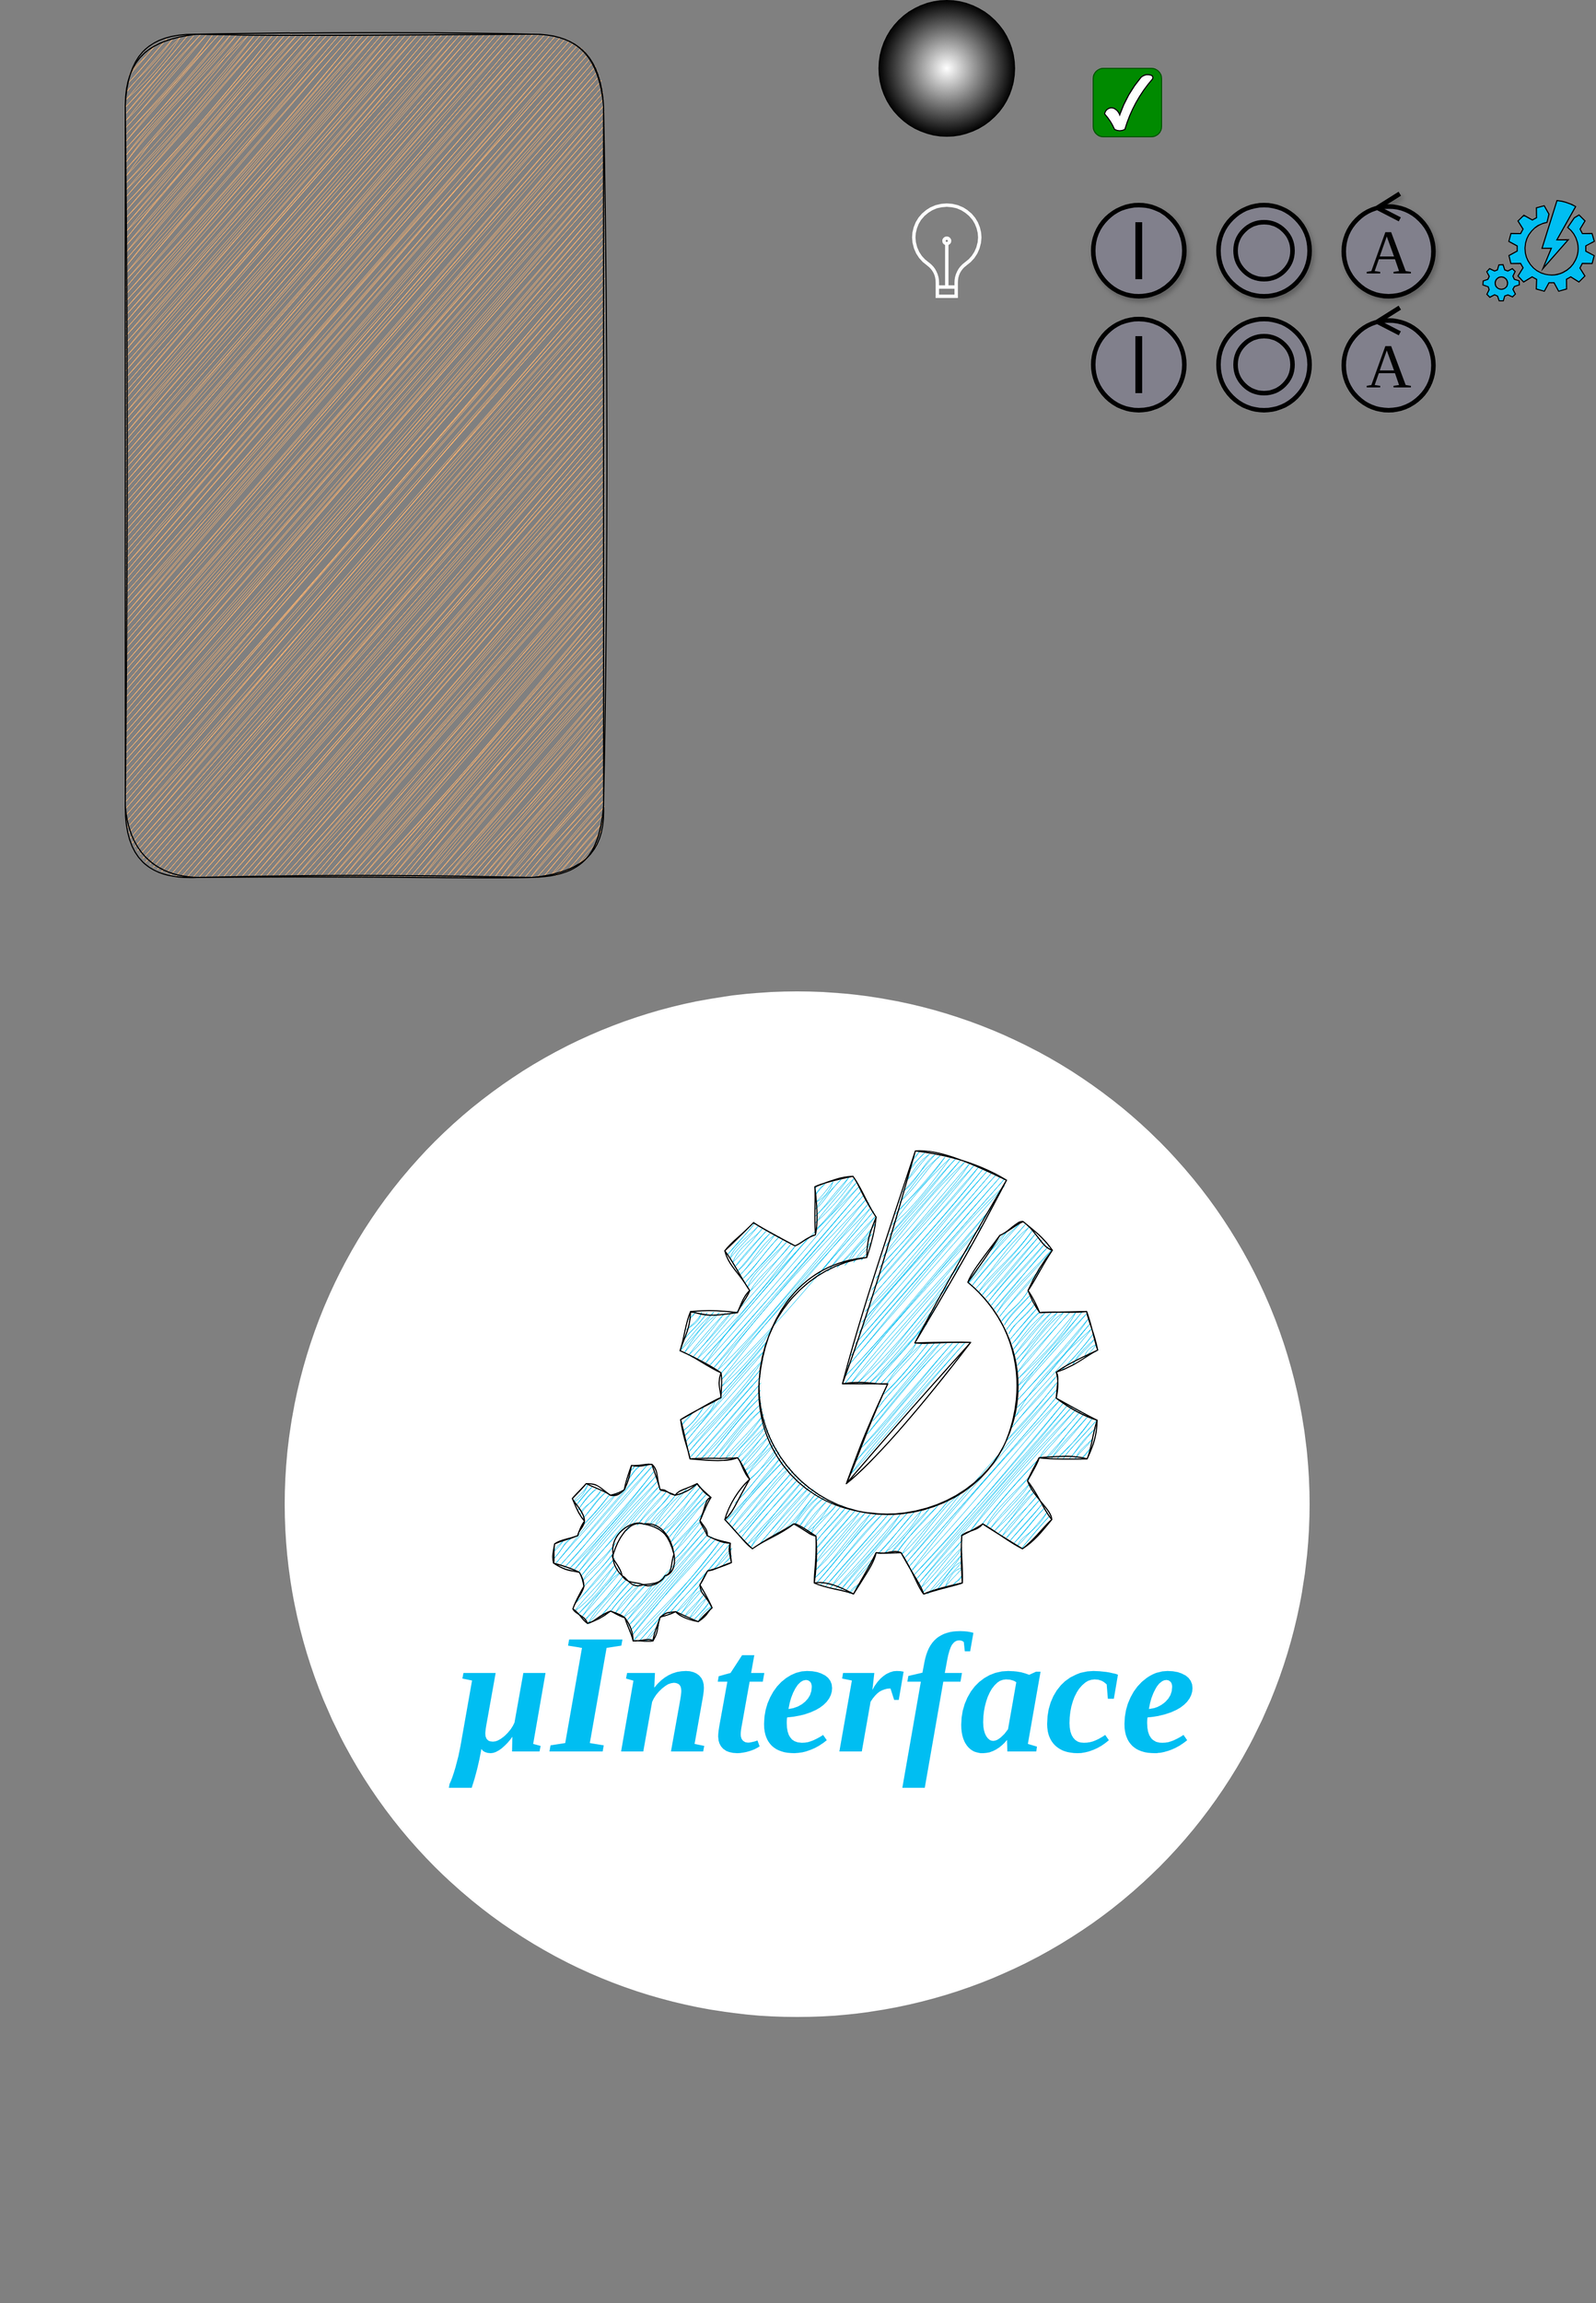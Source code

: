 <mxfile version="20.8.16" type="device"><diagram id="43R8wGNNKg7QQ-S7FpSb" name="Page-1"><mxGraphModel dx="1954" dy="840" grid="1" gridSize="10" guides="1" tooltips="1" connect="1" arrows="1" fold="1" page="0" pageScale="1" pageWidth="850" pageHeight="1100" background="#808080" math="0" shadow="0"><root><mxCell id="0"/><mxCell id="1" parent="0"/><mxCell id="46xlYq5p3TNaXTPiQs1D-5" value="" style="ellipse;whiteSpace=wrap;html=1;aspect=fixed;rounded=0;shadow=0;glass=0;labelBackgroundColor=none;labelBorderColor=none;strokeColor=none;fontFamily=Garamond;fontSize=150;fontColor=#00BEF2;fillColor=none;gradientColor=none;" vertex="1" parent="1"><mxGeometry x="-960" y="560" width="1400" height="1400" as="geometry"/></mxCell><mxCell id="46xlYq5p3TNaXTPiQs1D-4" value="" style="ellipse;whiteSpace=wrap;html=1;aspect=fixed;rounded=0;shadow=0;glass=0;labelBackgroundColor=none;labelBorderColor=none;strokeColor=none;fontFamily=Garamond;fontSize=150;fontColor=#00BEF2;fillColor=default;gradientColor=none;" vertex="1" parent="1"><mxGeometry x="-710" y="810" width="900" height="900" as="geometry"/></mxCell><mxCell id="nnCdCqztuHisarnm54C4-1" value="" style="rounded=1;whiteSpace=wrap;html=1;fillColor=#008a00;fontColor=#ffffff;strokeColor=#005700;" parent="1" vertex="1"><mxGeometry width="60" height="60" as="geometry"/></mxCell><mxCell id="yRkfF0gtUk902JOM042n-1" value="" style="verticalLabelPosition=bottom;verticalAlign=top;html=1;shape=mxgraph.basic.tick" parent="1" vertex="1"><mxGeometry x="10" y="5" width="42.5" height="50" as="geometry"/></mxCell><mxCell id="yA-j2NRvgmhzS9NcdOYq-5" value="" style="ellipse;whiteSpace=wrap;html=1;aspect=fixed;fillColor=#81808C;strokeColor=#000000;strokeWidth=4;shadow=0;" parent="1" vertex="1"><mxGeometry y="220" width="80" height="80" as="geometry"/></mxCell><mxCell id="yA-j2NRvgmhzS9NcdOYq-6" value="" style="line;strokeWidth=6;direction=south;html=1;perimeter=backbonePerimeter;points=[];outlineConnect=0;fillColor=default;strokeColor=#000000;" parent="1" vertex="1"><mxGeometry x="35" y="235" width="10" height="50" as="geometry"/></mxCell><mxCell id="yA-j2NRvgmhzS9NcdOYq-23" value="" style="ellipse;whiteSpace=wrap;html=1;aspect=fixed;shadow=0;strokeColor=none;strokeWidth=3;fillColor=#FFFFFF;gradientColor=#000000;gradientDirection=radial;" parent="1" vertex="1"><mxGeometry x="-188.6" y="-60" width="120" height="120" as="geometry"/></mxCell><mxCell id="yA-j2NRvgmhzS9NcdOYq-22" value="" style="html=1;verticalLabelPosition=bottom;align=center;labelBackgroundColor=#ffffff;verticalAlign=top;strokeWidth=3;strokeColor=#FFFFFF;shadow=0;dashed=0;shape=mxgraph.ios7.icons.lightbulb;fillColor=#808080;" parent="1" vertex="1"><mxGeometry x="-160" y="120" width="62.8" height="80" as="geometry"/></mxCell><mxCell id="yA-j2NRvgmhzS9NcdOYq-1" value="" style="ellipse;whiteSpace=wrap;html=1;aspect=fixed;fillColor=#81808C;strokeColor=#000000;strokeWidth=4;shadow=1;" parent="1" vertex="1"><mxGeometry y="120" width="80" height="80" as="geometry"/></mxCell><mxCell id="yA-j2NRvgmhzS9NcdOYq-2" value="" style="line;strokeWidth=6;direction=south;html=1;perimeter=backbonePerimeter;points=[];outlineConnect=0;fillColor=default;strokeColor=#000000;" parent="1" vertex="1"><mxGeometry x="35" y="135" width="10" height="50" as="geometry"/></mxCell><mxCell id="yA-j2NRvgmhzS9NcdOYq-8" value="" style="ellipse;whiteSpace=wrap;html=1;aspect=fixed;fillColor=#81808C;strokeColor=#000000;strokeWidth=4;shadow=1;" parent="1" vertex="1"><mxGeometry x="110" y="120" width="80" height="80" as="geometry"/></mxCell><mxCell id="yA-j2NRvgmhzS9NcdOYq-17" value="" style="ellipse;whiteSpace=wrap;html=1;aspect=fixed;fillColor=none;strokeColor=#000000;strokeWidth=4;" parent="1" vertex="1"><mxGeometry x="125" y="135" width="50" height="50" as="geometry"/></mxCell><mxCell id="yA-j2NRvgmhzS9NcdOYq-18" value="" style="ellipse;whiteSpace=wrap;html=1;aspect=fixed;fillColor=#81808C;strokeColor=#000000;strokeWidth=4;shadow=0;" parent="1" vertex="1"><mxGeometry x="110" y="220" width="80" height="80" as="geometry"/></mxCell><mxCell id="yA-j2NRvgmhzS9NcdOYq-19" value="" style="ellipse;whiteSpace=wrap;html=1;aspect=fixed;fillColor=none;strokeColor=#000000;strokeWidth=4;" parent="1" vertex="1"><mxGeometry x="125" y="235" width="50" height="50" as="geometry"/></mxCell><mxCell id="KJWjgmmIQ8RN5OIv6QKM-1" value="" style="rounded=1;whiteSpace=wrap;html=1;fillColor=#FFB570;gradientColor=none;glass=0;sketch=1;curveFitting=1;jiggle=2;" parent="1" vertex="1"><mxGeometry x="-850" y="-30" width="420" height="740" as="geometry"/></mxCell><mxCell id="46xlYq5p3TNaXTPiQs1D-1" value="" style="verticalLabelPosition=bottom;html=1;verticalAlign=top;align=center;strokeColor=default;fillColor=#00BEF2;shape=mxgraph.azure.automation;pointerEvents=1;shadow=0;sketch=1;curveFitting=1;jiggle=2;" vertex="1" parent="1"><mxGeometry x="-473.89" y="950" width="477.78" height="430" as="geometry"/></mxCell><mxCell id="46xlYq5p3TNaXTPiQs1D-2" value="μInterface" style="text;align=center;verticalAlign=middle;resizable=0;points=[];autosize=1;rotation=0;labelBackgroundColor=none;fontColor=#00BEF2;labelBorderColor=none;html=1;fontSize=150;fontStyle=3;fontFamily=Garamond;fillColor=none;gradientColor=none;strokeColor=none;rounded=0;glass=0;shadow=0;sketch=1;curveFitting=1;jiggle=2;" vertex="1" parent="1"><mxGeometry x="-570" y="1330" width="670" height="190" as="geometry"/></mxCell><mxCell id="46xlYq5p3TNaXTPiQs1D-6" value="" style="verticalLabelPosition=bottom;html=1;verticalAlign=top;align=center;strokeColor=default;fillColor=#00BEF2;shape=mxgraph.azure.automation;pointerEvents=1;shadow=0;" vertex="1" parent="1"><mxGeometry x="342.22" y="116" width="97.78" height="88" as="geometry"/></mxCell><mxCell id="46xlYq5p3TNaXTPiQs1D-7" value="A" style="ellipse;shape=umlControl;whiteSpace=wrap;rounded=0;shadow=0;glass=0;labelBackgroundColor=none;labelBorderColor=none;strokeColor=#000000;fontFamily=Garamond;fontSize=55;fontColor=#030303;fillColor=#81808C;gradientColor=none;strokeWidth=4;perimeterSpacing=1;" vertex="1" parent="1"><mxGeometry x="220" y="210" width="78.75" height="90" as="geometry"/></mxCell><mxCell id="46xlYq5p3TNaXTPiQs1D-9" value="A" style="ellipse;shape=umlControl;whiteSpace=wrap;rounded=0;shadow=1;glass=0;labelBackgroundColor=none;labelBorderColor=none;strokeColor=#000000;fontFamily=Garamond;fontSize=55;fontColor=#030303;fillColor=#81808C;gradientColor=none;strokeWidth=4;perimeterSpacing=1;" vertex="1" parent="1"><mxGeometry x="220" y="110" width="78.75" height="90" as="geometry"/></mxCell></root></mxGraphModel></diagram></mxfile>